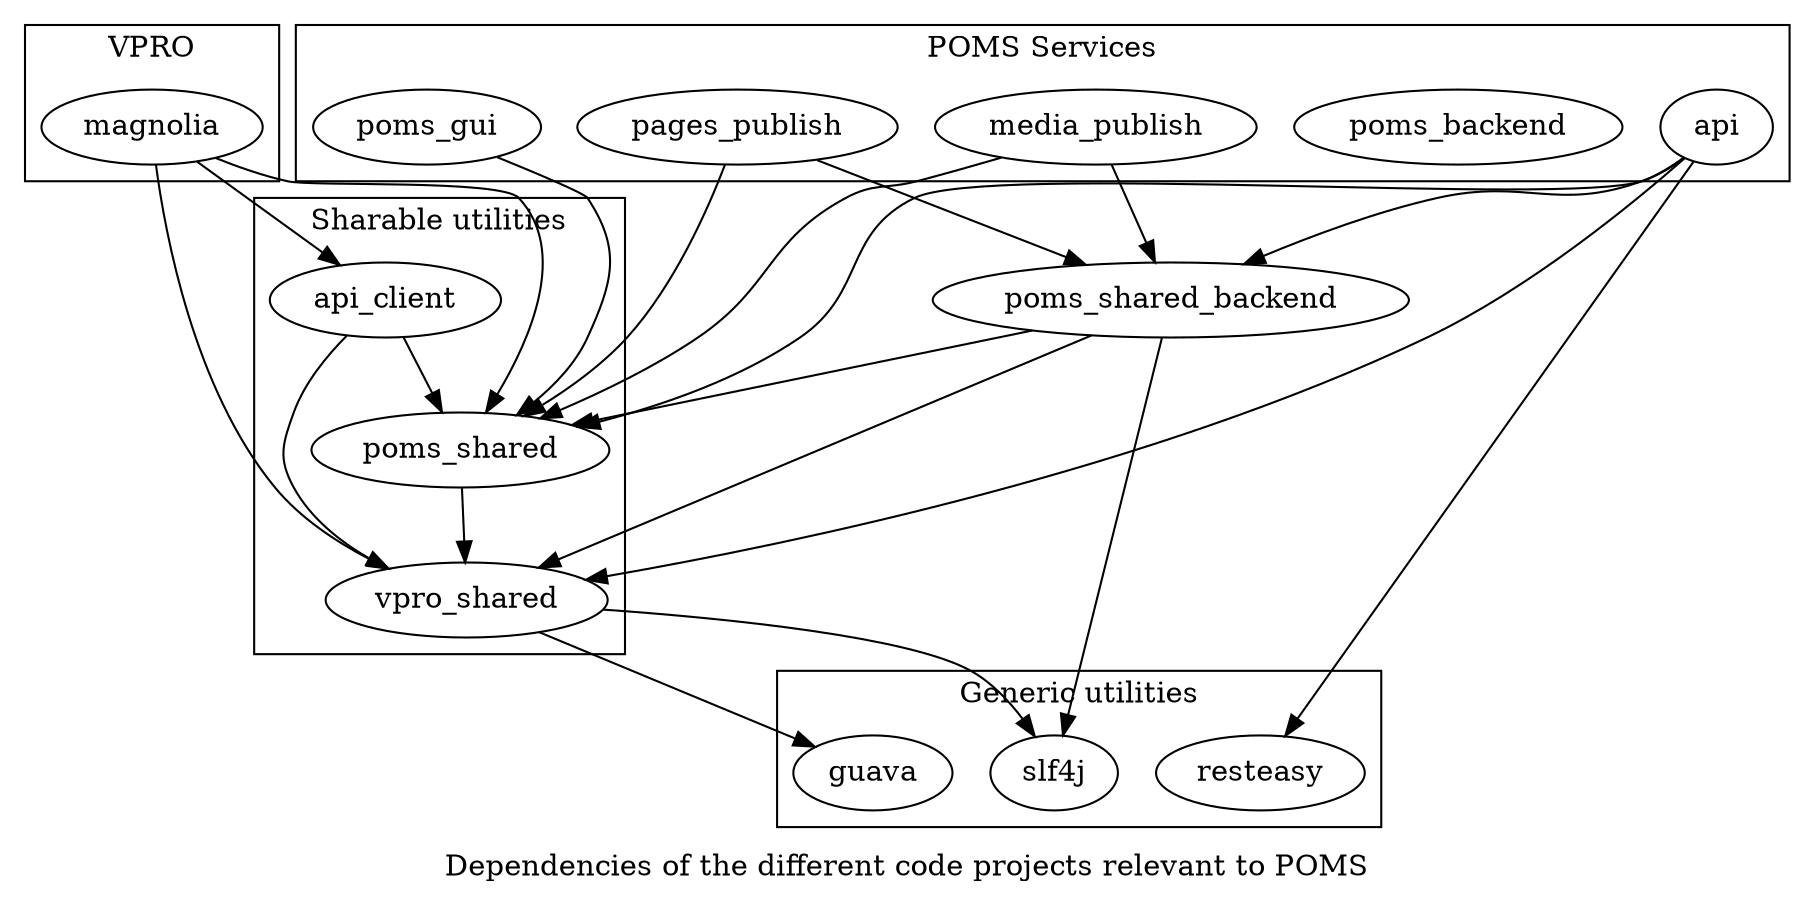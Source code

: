 digraph {

    label="Dependencies of the different code projects relevant to POMS";
    subgraph cluster_0  {
        label="Generic utilities";
        slf4j; guava; resteasy;
    }

    subgraph cluster_1  {
        label="VPRO";
        magnolia;
    }
    subgraph cluster_2  {
        label="POMS Services";
        poms_gui; poms_backend; pages_publish; media_publish; api;
    }

    subgraph cluster_4  {
        label="Sharable utilities";
        api_client; vpro_shared; poms_shared;
    }


    vpro_shared -> { slf4j guava};
    poms_shared -> vpro_shared;
    poms_shared_backend -> vpro_shared;
    poms_shared_backend -> poms_shared;
    poms_shared_backend -> slf4j;
    poms_gui -> poms_shared;

    api -> poms_shared;
    api -> poms_shared_backend;
    api -> vpro_shared;
    api -> resteasy;


    pages_publish -> poms_shared_backend;
    pages_publish -> poms_shared;

    media_publish -> poms_shared;
    media_publish -> poms_shared_backend;

    api_client-> poms_shared;
    api_client-> vpro_shared;

    magnolia -> api_client;
    magnolia -> vpro_shared;
    magnolia -> poms_shared;


}
